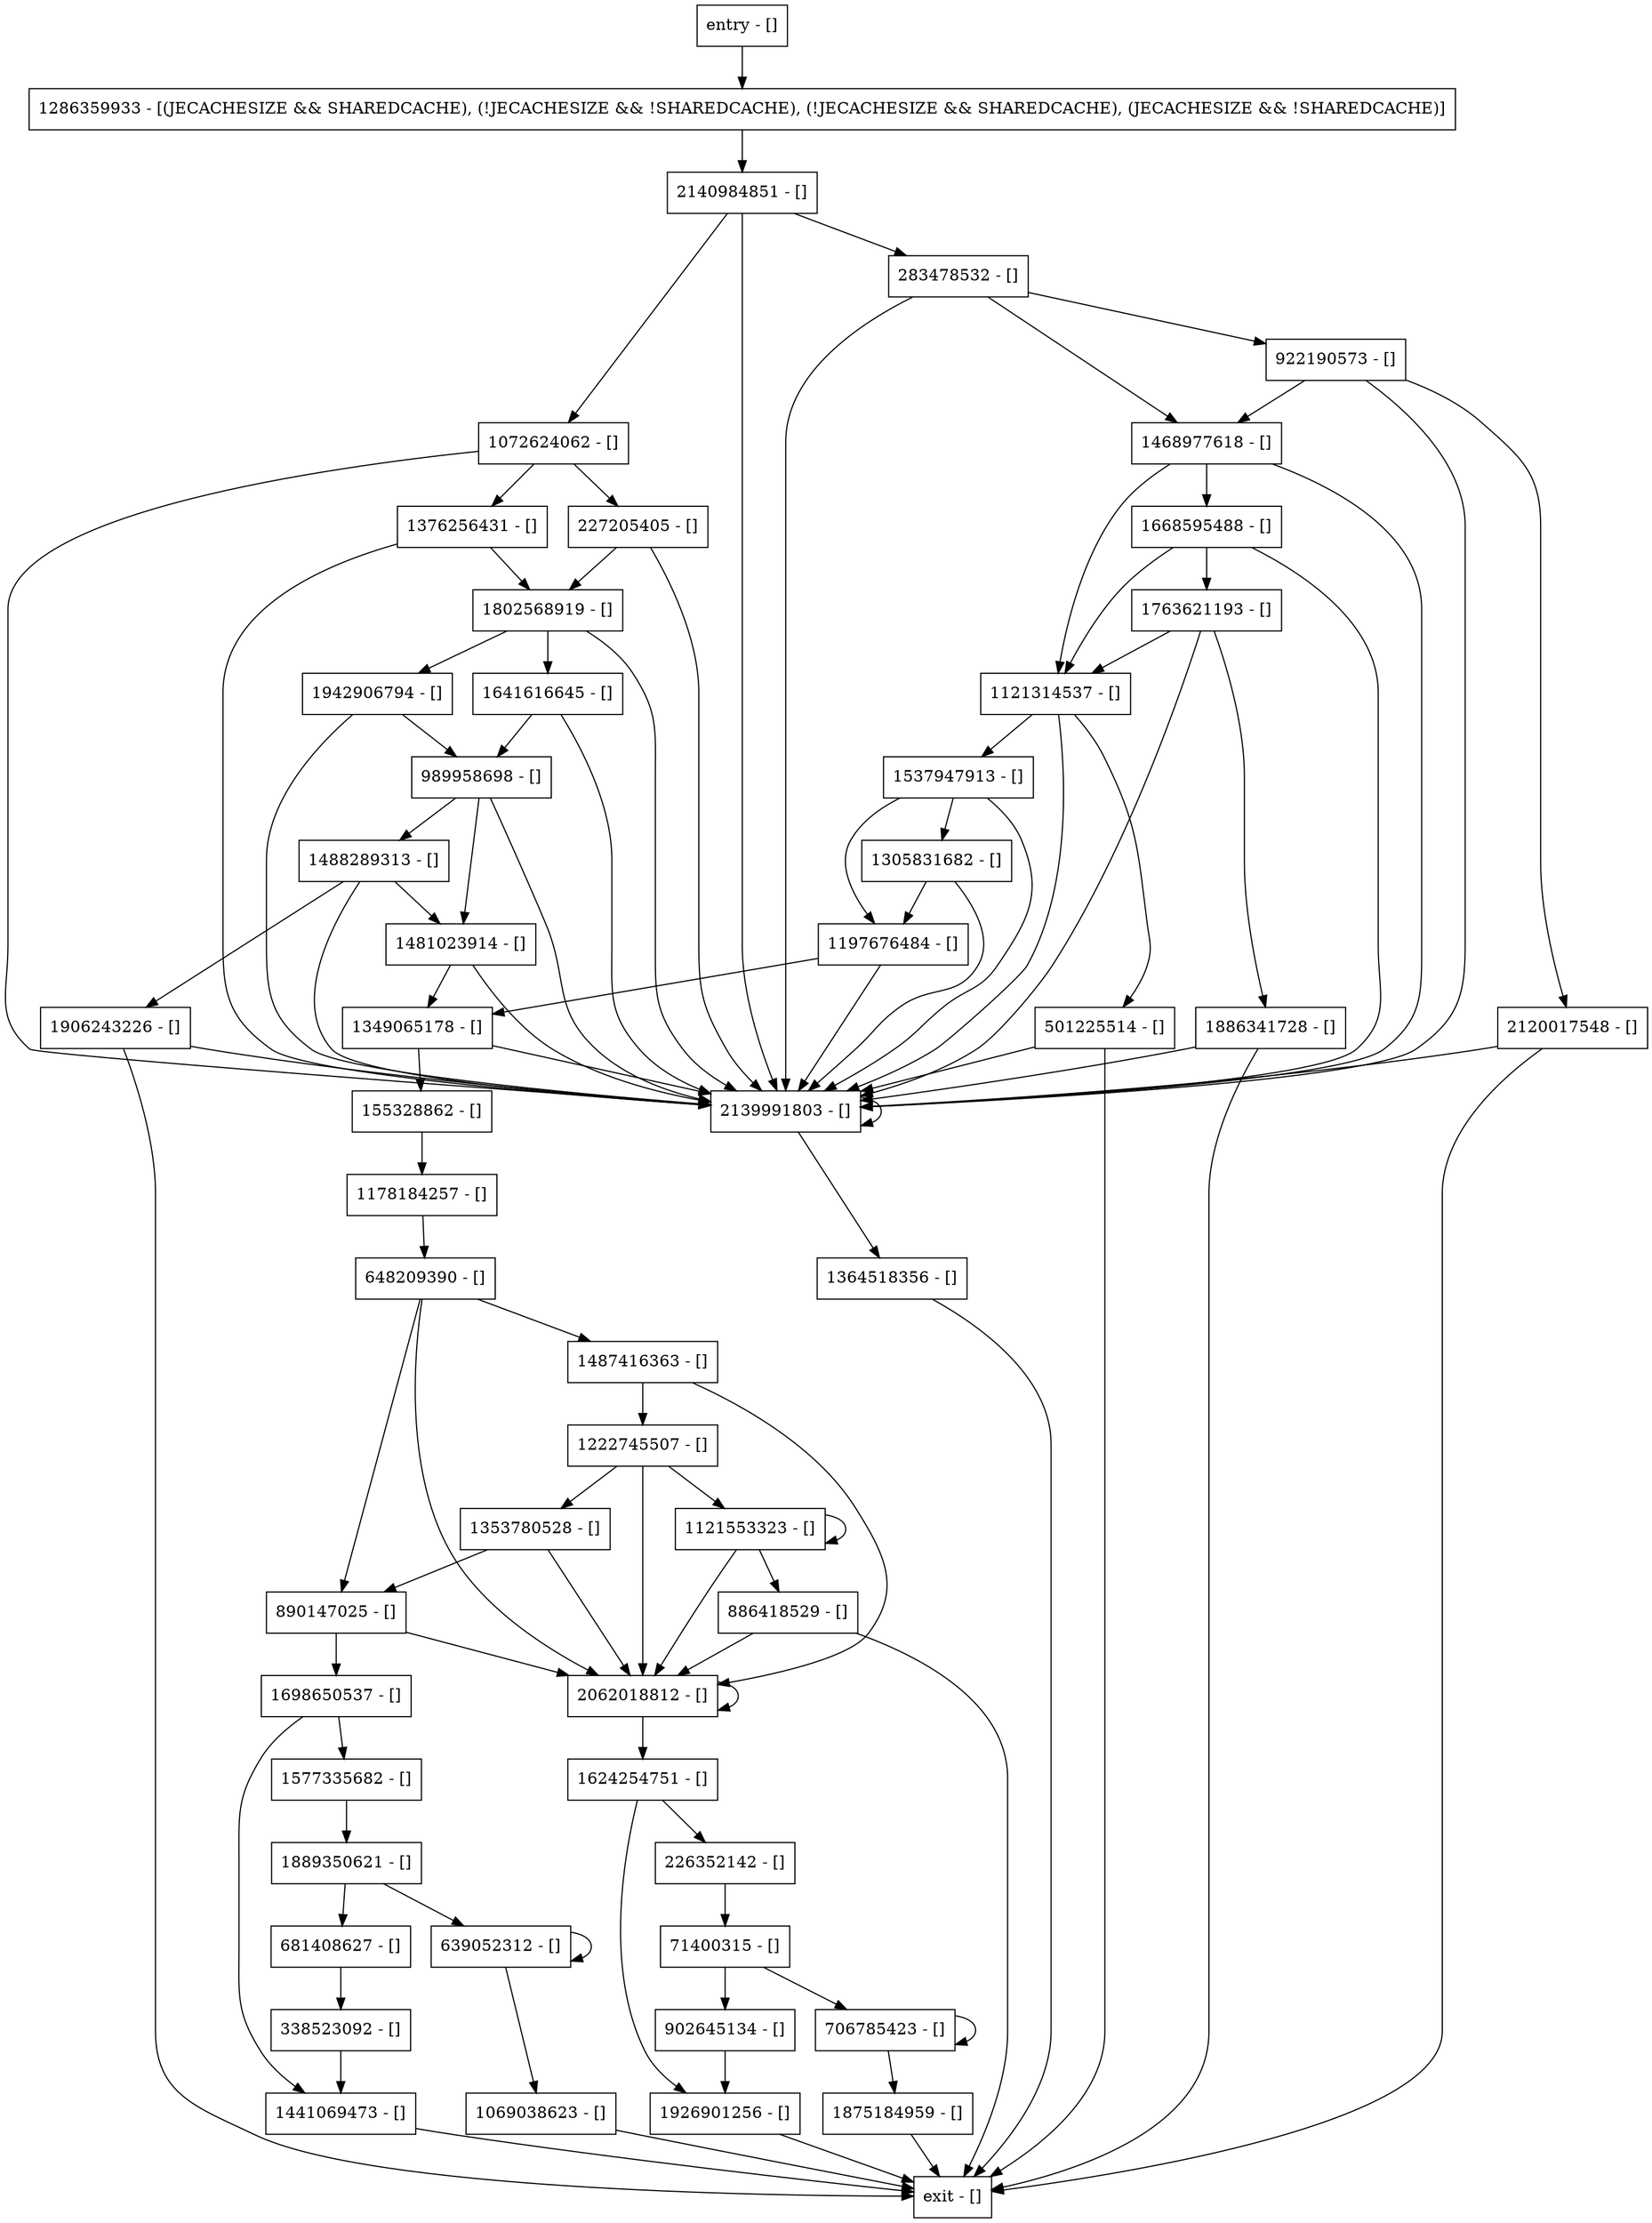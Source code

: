digraph getEnvironment {
node [shape=record];
1763621193 [label="1763621193 - []"];
227205405 [label="227205405 - []"];
1802568919 [label="1802568919 - []"];
1906243226 [label="1906243226 - []"];
338523092 [label="338523092 - []"];
681408627 [label="681408627 - []"];
1069038623 [label="1069038623 - []"];
1072624062 [label="1072624062 - []"];
1889350621 [label="1889350621 - []"];
1624254751 [label="1624254751 - []"];
1353780528 [label="1353780528 - []"];
2139991803 [label="2139991803 - []"];
1441069473 [label="1441069473 - []"];
1121314537 [label="1121314537 - []"];
1886341728 [label="1886341728 - []"];
226352142 [label="226352142 - []"];
2120017548 [label="2120017548 - []"];
1487416363 [label="1487416363 - []"];
155328862 [label="155328862 - []"];
entry [label="entry - []"];
exit [label="exit - []"];
2140984851 [label="2140984851 - []"];
648209390 [label="648209390 - []"];
1488289313 [label="1488289313 - []"];
989958698 [label="989958698 - []"];
1178184257 [label="1178184257 - []"];
639052312 [label="639052312 - []"];
706785423 [label="706785423 - []"];
1197676484 [label="1197676484 - []"];
1577335682 [label="1577335682 - []"];
1349065178 [label="1349065178 - []"];
922190573 [label="922190573 - []"];
2062018812 [label="2062018812 - []"];
1121553323 [label="1121553323 - []"];
1698650537 [label="1698650537 - []"];
1875184959 [label="1875184959 - []"];
1305831682 [label="1305831682 - []"];
1286359933 [label="1286359933 - [(JECACHESIZE && SHAREDCACHE), (!JECACHESIZE && !SHAREDCACHE), (!JECACHESIZE && SHAREDCACHE), (JECACHESIZE && !SHAREDCACHE)]"];
1222745507 [label="1222745507 - []"];
1926901256 [label="1926901256 - []"];
890147025 [label="890147025 - []"];
71400315 [label="71400315 - []"];
283478532 [label="283478532 - []"];
1376256431 [label="1376256431 - []"];
501225514 [label="501225514 - []"];
1942906794 [label="1942906794 - []"];
1537947913 [label="1537947913 - []"];
1641616645 [label="1641616645 - []"];
886418529 [label="886418529 - []"];
1364518356 [label="1364518356 - []"];
1668595488 [label="1668595488 - []"];
1481023914 [label="1481023914 - []"];
902645134 [label="902645134 - []"];
1468977618 [label="1468977618 - []"];
entry;
exit;
1763621193 -> 2139991803;
1763621193 -> 1121314537;
1763621193 -> 1886341728;
227205405 -> 2139991803;
227205405 -> 1802568919;
1802568919 -> 1641616645;
1802568919 -> 2139991803;
1802568919 -> 1942906794;
1906243226 -> 2139991803;
1906243226 -> exit;
338523092 -> 1441069473;
681408627 -> 338523092;
1069038623 -> exit;
1072624062 -> 2139991803;
1072624062 -> 227205405;
1072624062 -> 1376256431;
1889350621 -> 681408627;
1889350621 -> 639052312;
1624254751 -> 1926901256;
1624254751 -> 226352142;
1353780528 -> 890147025;
1353780528 -> 2062018812;
2139991803 -> 2139991803;
2139991803 -> 1364518356;
1441069473 -> exit;
1121314537 -> 1537947913;
1121314537 -> 2139991803;
1121314537 -> 501225514;
1886341728 -> 2139991803;
1886341728 -> exit;
226352142 -> 71400315;
2120017548 -> 2139991803;
2120017548 -> exit;
1487416363 -> 2062018812;
1487416363 -> 1222745507;
155328862 -> 1178184257;
entry -> 1286359933;
2140984851 -> 2139991803;
2140984851 -> 1072624062;
2140984851 -> 283478532;
648209390 -> 890147025;
648209390 -> 2062018812;
648209390 -> 1487416363;
1488289313 -> 2139991803;
1488289313 -> 1906243226;
1488289313 -> 1481023914;
989958698 -> 2139991803;
989958698 -> 1488289313;
989958698 -> 1481023914;
1178184257 -> 648209390;
639052312 -> 1069038623;
639052312 -> 639052312;
706785423 -> 1875184959;
706785423 -> 706785423;
1197676484 -> 2139991803;
1197676484 -> 1349065178;
1577335682 -> 1889350621;
1349065178 -> 2139991803;
1349065178 -> 155328862;
922190573 -> 2139991803;
922190573 -> 2120017548;
922190573 -> 1468977618;
2062018812 -> 2062018812;
2062018812 -> 1624254751;
1121553323 -> 886418529;
1121553323 -> 2062018812;
1121553323 -> 1121553323;
1698650537 -> 1577335682;
1698650537 -> 1441069473;
1875184959 -> exit;
1305831682 -> 2139991803;
1305831682 -> 1197676484;
1286359933 -> 2140984851;
1222745507 -> 2062018812;
1222745507 -> 1121553323;
1222745507 -> 1353780528;
1926901256 -> exit;
890147025 -> 2062018812;
890147025 -> 1698650537;
71400315 -> 706785423;
71400315 -> 902645134;
283478532 -> 2139991803;
283478532 -> 922190573;
283478532 -> 1468977618;
1376256431 -> 2139991803;
1376256431 -> 1802568919;
501225514 -> 2139991803;
501225514 -> exit;
1942906794 -> 2139991803;
1942906794 -> 989958698;
1537947913 -> 2139991803;
1537947913 -> 1305831682;
1537947913 -> 1197676484;
1641616645 -> 2139991803;
1641616645 -> 989958698;
886418529 -> exit;
886418529 -> 2062018812;
1364518356 -> exit;
1668595488 -> 2139991803;
1668595488 -> 1763621193;
1668595488 -> 1121314537;
1481023914 -> 2139991803;
1481023914 -> 1349065178;
902645134 -> 1926901256;
1468977618 -> 2139991803;
1468977618 -> 1121314537;
1468977618 -> 1668595488;
}

